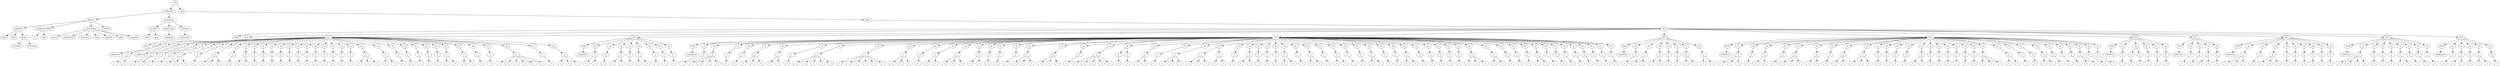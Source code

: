 digraph Tree {
	"t0" [label = "TEI"];
	"t1" [label = "teiHeader"];
	"t2" [label = "fileDesc"];
	"t3" [label = "titleStmt"];
	"t4" [label = "title"];
	"t5" [label = "title"];
	"t6" [label = "author"];
	"t7" [label = "surname"];
	"t8" [label = "forename"];
	"t9" [label = "publicationStmt"];
	"t10" [label = "p"];
	"t11" [label = "idno"];
	"t12" [label = "sourceDesc"];
	"t13" [label = "genre"];
	"t14" [label = "inspiration"];
	"t15" [label = "structure"];
	"t16" [label = "type"];
	"t17" [label = "periode"];
	"t18" [label = "taille"];
	"t19" [label = "permalien"];
	"t20" [label = "edStmt"];
	"t21" [label = "profileDesc"];
	"t22" [label = "creation"];
	"t23" [label = "date"];
	"t24" [label = "date"];
	"t25" [label = "langUsage"];
	"t26" [label = "language"];
	"t27" [label = "textClass"];
	"t28" [label = "keywords"];
	"t29" [label = "term"];
	"t30" [label = "text"];
	"t31" [label = "body"];
	"t32" [label = "div1"];
	"t33" [label = "head"];
	"t34" [label = "div2"];
	"t35" [label = "head"];
	"t36" [label = "listPerson"];
	"t37" [label = "sp"];
	"t38" [label = "p"];
	"t39" [label = "s"];
	"t40" [label = "s"];
	"t41" [label = "div2"];
	"t42" [label = "head"];
	"t43" [label = "listPerson"];
	"t44" [label = "sp"];
	"t45" [label = "p"];
	"t46" [label = "s"];
	"t47" [label = "s"];
	"t48" [label = "sp"];
	"t49" [label = "p"];
	"t50" [label = "s"];
	"t51" [label = "sp"];
	"t52" [label = "p"];
	"t53" [label = "s"];
	"t54" [label = "sp"];
	"t55" [label = "p"];
	"t56" [label = "s"];
	"t57" [label = "s"];
	"t58" [label = "s"];
	"t59" [label = "sp"];
	"t60" [label = "p"];
	"t61" [label = "s"];
	"t62" [label = "sp"];
	"t63" [label = "p"];
	"t64" [label = "s"];
	"t65" [label = "s"];
	"t66" [label = "s"];
	"t67" [label = "sp"];
	"t68" [label = "p"];
	"t69" [label = "s"];
	"t70" [label = "sp"];
	"t71" [label = "p"];
	"t72" [label = "s"];
	"t73" [label = "s"];
	"t74" [label = "sp"];
	"t75" [label = "p"];
	"t76" [label = "s"];
	"t77" [label = "sp"];
	"t78" [label = "p"];
	"t79" [label = "s"];
	"t80" [label = "sp"];
	"t81" [label = "p"];
	"t82" [label = "s"];
	"t83" [label = "sp"];
	"t84" [label = "p"];
	"t85" [label = "s"];
	"t86" [label = "sp"];
	"t87" [label = "p"];
	"t88" [label = "s"];
	"t89" [label = "sp"];
	"t90" [label = "p"];
	"t91" [label = "s"];
	"t92" [label = "sp"];
	"t93" [label = "p"];
	"t94" [label = "s"];
	"t95" [label = "sp"];
	"t96" [label = "p"];
	"t97" [label = "s"];
	"t98" [label = "sp"];
	"t99" [label = "p"];
	"t100" [label = "s"];
	"t101" [label = "sp"];
	"t102" [label = "p"];
	"t103" [label = "s"];
	"t104" [label = "sp"];
	"t105" [label = "p"];
	"t106" [label = "s"];
	"t107" [label = "sp"];
	"t108" [label = "p"];
	"t109" [label = "s"];
	"t110" [label = "sp"];
	"t111" [label = "p"];
	"t112" [label = "s"];
	"t113" [label = "s"];
	"t114" [label = "s"];
	"t115" [label = "sp"];
	"t116" [label = "p"];
	"t117" [label = "s"];
	"t118" [label = "s"];
	"t119" [label = "sp"];
	"t120" [label = "p"];
	"t121" [label = "s"];
	"t122" [label = "sp"];
	"t123" [label = "p"];
	"t124" [label = "s"];
	"t125" [label = "sp"];
	"t126" [label = "p"];
	"t127" [label = "s"];
	"t128" [label = "sp"];
	"t129" [label = "p"];
	"t130" [label = "s"];
	"t131" [label = "sp"];
	"t132" [label = "p"];
	"t133" [label = "s"];
	"t134" [label = "sp"];
	"t135" [label = "p"];
	"t136" [label = "s"];
	"t137" [label = "s"];
	"t138" [label = "sp"];
	"t139" [label = "p"];
	"t140" [label = "s"];
	"t141" [label = "s"];
	"t142" [label = "sp"];
	"t143" [label = "p"];
	"t144" [label = "s"];
	"t145" [label = "sp"];
	"t146" [label = "p"];
	"t147" [label = "s"];
	"t148" [label = "sp"];
	"t149" [label = "p"];
	"t150" [label = "s"];
	"t151" [label = "s"];
	"t152" [label = "s"];
	"t153" [label = "s"];
	"t154" [label = "s"];
	"t155" [label = "s"];
	"t156" [label = "sp"];
	"t157" [label = "p"];
	"t158" [label = "s"];
	"t159" [label = "sp"];
	"t160" [label = "p"];
	"t161" [label = "s"];
	"t162" [label = "s"];
	"t163" [label = "s"];
	"t164" [label = "div2"];
	"t165" [label = "head"];
	"t166" [label = "listPerson"];
	"t167" [label = "sp"];
	"t168" [label = "p"];
	"t169" [label = "s"];
	"t170" [label = "s"];
	"t171" [label = "sp"];
	"t172" [label = "p"];
	"t173" [label = "s"];
	"t174" [label = "sp"];
	"t175" [label = "p"];
	"t176" [label = "s"];
	"t177" [label = "s"];
	"t178" [label = "sp"];
	"t179" [label = "p"];
	"t180" [label = "s"];
	"t181" [label = "sp"];
	"t182" [label = "p"];
	"t183" [label = "s"];
	"t184" [label = "s"];
	"t185" [label = "sp"];
	"t186" [label = "p"];
	"t187" [label = "s"];
	"t188" [label = "sp"];
	"t189" [label = "p"];
	"t190" [label = "s"];
	"t191" [label = "sp"];
	"t192" [label = "p"];
	"t193" [label = "s"];
	"t194" [label = "div2"];
	"t195" [label = "head"];
	"t196" [label = "listPerson"];
	"t197" [label = "sp"];
	"t198" [label = "p"];
	"t199" [label = "s"];
	"t200" [label = "sp"];
	"t201" [label = "p"];
	"t202" [label = "s"];
	"t203" [label = "s"];
	"t204" [label = "s"];
	"t205" [label = "s"];
	"t206" [label = "sp"];
	"t207" [label = "p"];
	"t208" [label = "s"];
	"t209" [label = "sp"];
	"t210" [label = "p"];
	"t211" [label = "s"];
	"t212" [label = "sp"];
	"t213" [label = "p"];
	"t214" [label = "s"];
	"t215" [label = "s"];
	"t216" [label = "s"];
	"t217" [label = "sp"];
	"t218" [label = "p"];
	"t219" [label = "s"];
	"t220" [label = "s"];
	"t221" [label = "sp"];
	"t222" [label = "p"];
	"t223" [label = "s"];
	"t224" [label = "sp"];
	"t225" [label = "p"];
	"t226" [label = "s"];
	"t227" [label = "s"];
	"t228" [label = "s"];
	"t229" [label = "s"];
	"t230" [label = "s"];
	"t231" [label = "sp"];
	"t232" [label = "p"];
	"t233" [label = "s"];
	"t234" [label = "s"];
	"t235" [label = "s"];
	"t236" [label = "s"];
	"t237" [label = "s"];
	"t238" [label = "s"];
	"t239" [label = "sp"];
	"t240" [label = "p"];
	"t241" [label = "s"];
	"t242" [label = "s"];
	"t243" [label = "s"];
	"t244" [label = "sp"];
	"t245" [label = "p"];
	"t246" [label = "s"];
	"t247" [label = "sp"];
	"t248" [label = "p"];
	"t249" [label = "s"];
	"t250" [label = "s"];
	"t251" [label = "sp"];
	"t252" [label = "p"];
	"t253" [label = "s"];
	"t254" [label = "s"];
	"t255" [label = "s"];
	"t256" [label = "sp"];
	"t257" [label = "p"];
	"t258" [label = "s"];
	"t259" [label = "s"];
	"t260" [label = "sp"];
	"t261" [label = "p"];
	"t262" [label = "s"];
	"t263" [label = "sp"];
	"t264" [label = "p"];
	"t265" [label = "s"];
	"t266" [label = "sp"];
	"t267" [label = "p"];
	"t268" [label = "s"];
	"t269" [label = "sp"];
	"t270" [label = "p"];
	"t271" [label = "s"];
	"t272" [label = "s"];
	"t273" [label = "s"];
	"t274" [label = "sp"];
	"t275" [label = "p"];
	"t276" [label = "s"];
	"t277" [label = "s"];
	"t278" [label = "s"];
	"t279" [label = "sp"];
	"t280" [label = "p"];
	"t281" [label = "s"];
	"t282" [label = "sp"];
	"t283" [label = "p"];
	"t284" [label = "s"];
	"t285" [label = "s"];
	"t286" [label = "s"];
	"t287" [label = "s"];
	"t288" [label = "s"];
	"t289" [label = "sp"];
	"t290" [label = "p"];
	"t291" [label = "s"];
	"t292" [label = "p"];
	"t293" [label = "s"];
	"t294" [label = "sp"];
	"t295" [label = "p"];
	"t296" [label = "s"];
	"t297" [label = "s"];
	"t298" [label = "sp"];
	"t299" [label = "p"];
	"t300" [label = "s"];
	"t301" [label = "sp"];
	"t302" [label = "p"];
	"t303" [label = "s"];
	"t304" [label = "s"];
	"t305" [label = "s"];
	"t306" [label = "sp"];
	"t307" [label = "p"];
	"t308" [label = "s"];
	"t309" [label = "s"];
	"t310" [label = "s"];
	"t311" [label = "p"];
	"t312" [label = "s"];
	"t313" [label = "s"];
	"t314" [label = "sp"];
	"t315" [label = "p"];
	"t316" [label = "s"];
	"t317" [label = "sp"];
	"t318" [label = "p"];
	"t319" [label = "s"];
	"t320" [label = "s"];
	"t321" [label = "sp"];
	"t322" [label = "p"];
	"t323" [label = "s"];
	"t324" [label = "sp"];
	"t325" [label = "p"];
	"t326" [label = "s"];
	"t327" [label = "sp"];
	"t328" [label = "p"];
	"t329" [label = "s"];
	"t330" [label = "sp"];
	"t331" [label = "p"];
	"t332" [label = "s"];
	"t333" [label = "s"];
	"t334" [label = "sp"];
	"t335" [label = "p"];
	"t336" [label = "s"];
	"t337" [label = "sp"];
	"t338" [label = "p"];
	"t339" [label = "s"];
	"t340" [label = "s"];
	"t341" [label = "sp"];
	"t342" [label = "p"];
	"t343" [label = "s"];
	"t344" [label = "sp"];
	"t345" [label = "p"];
	"t346" [label = "s"];
	"t347" [label = "s"];
	"t348" [label = "sp"];
	"t349" [label = "p"];
	"t350" [label = "s"];
	"t351" [label = "sp"];
	"t352" [label = "p"];
	"t353" [label = "s"];
	"t354" [label = "sp"];
	"t355" [label = "p"];
	"t356" [label = "s"];
	"t357" [label = "s"];
	"t358" [label = "sp"];
	"t359" [label = "p"];
	"t360" [label = "s"];
	"t361" [label = "sp"];
	"t362" [label = "p"];
	"t363" [label = "s"];
	"t364" [label = "sp"];
	"t365" [label = "p"];
	"t366" [label = "s"];
	"t367" [label = "s"];
	"t368" [label = "sp"];
	"t369" [label = "p"];
	"t370" [label = "s"];
	"t371" [label = "sp"];
	"t372" [label = "p"];
	"t373" [label = "s"];
	"t374" [label = "sp"];
	"t375" [label = "p"];
	"t376" [label = "s"];
	"t377" [label = "sp"];
	"t378" [label = "p"];
	"t379" [label = "s"];
	"t380" [label = "sp"];
	"t381" [label = "p"];
	"t382" [label = "s"];
	"t383" [label = "sp"];
	"t384" [label = "p"];
	"t385" [label = "s"];
	"t386" [label = "s"];
	"t387" [label = "s"];
	"t388" [label = "sp"];
	"t389" [label = "p"];
	"t390" [label = "s"];
	"t391" [label = "s"];
	"t392" [label = "sp"];
	"t393" [label = "p"];
	"t394" [label = "s"];
	"t395" [label = "sp"];
	"t396" [label = "p"];
	"t397" [label = "s"];
	"t398" [label = "sp"];
	"t399" [label = "p"];
	"t400" [label = "s"];
	"t401" [label = "sp"];
	"t402" [label = "p"];
	"t403" [label = "s"];
	"t404" [label = "s"];
	"t405" [label = "sp"];
	"t406" [label = "p"];
	"t407" [label = "s"];
	"t408" [label = "sp"];
	"t409" [label = "p"];
	"t410" [label = "s"];
	"t411" [label = "sp"];
	"t412" [label = "p"];
	"t413" [label = "s"];
	"t414" [label = "sp"];
	"t415" [label = "p"];
	"t416" [label = "s"];
	"t417" [label = "sp"];
	"t418" [label = "p"];
	"t419" [label = "s"];
	"t420" [label = "sp"];
	"t421" [label = "p"];
	"t422" [label = "s"];
	"t423" [label = "sp"];
	"t424" [label = "p"];
	"t425" [label = "s"];
	"t426" [label = "sp"];
	"t427" [label = "p"];
	"t428" [label = "s"];
	"t429" [label = "div2"];
	"t430" [label = "head"];
	"t431" [label = "listPerson"];
	"t432" [label = "sp"];
	"t433" [label = "p"];
	"t434" [label = "s"];
	"t435" [label = "sp"];
	"t436" [label = "p"];
	"t437" [label = "s"];
	"t438" [label = "s"];
	"t439" [label = "sp"];
	"t440" [label = "p"];
	"t441" [label = "s"];
	"t442" [label = "s"];
	"t443" [label = "sp"];
	"t444" [label = "p"];
	"t445" [label = "s"];
	"t446" [label = "sp"];
	"t447" [label = "p"];
	"t448" [label = "s"];
	"t449" [label = "sp"];
	"t450" [label = "p"];
	"t451" [label = "s"];
	"t452" [label = "s"];
	"t453" [label = "sp"];
	"t454" [label = "p"];
	"t455" [label = "s"];
	"t456" [label = "s"];
	"t457" [label = "div2"];
	"t458" [label = "head"];
	"t459" [label = "listPerson"];
	"t460" [label = "sp"];
	"t461" [label = "p"];
	"t462" [label = "s"];
	"t463" [label = "s"];
	"t464" [label = "s"];
	"t465" [label = "sp"];
	"t466" [label = "p"];
	"t467" [label = "s"];
	"t468" [label = "sp"];
	"t469" [label = "p"];
	"t470" [label = "s"];
	"t471" [label = "s"];
	"t472" [label = "sp"];
	"t473" [label = "p"];
	"t474" [label = "s"];
	"t475" [label = "sp"];
	"t476" [label = "p"];
	"t477" [label = "s"];
	"t478" [label = "s"];
	"t479" [label = "s"];
	"t480" [label = "sp"];
	"t481" [label = "p"];
	"t482" [label = "s"];
	"t483" [label = "s"];
	"t484" [label = "sp"];
	"t485" [label = "p"];
	"t486" [label = "s"];
	"t487" [label = "sp"];
	"t488" [label = "p"];
	"t489" [label = "s"];
	"t490" [label = "s"];
	"t491" [label = "sp"];
	"t492" [label = "p"];
	"t493" [label = "s"];
	"t494" [label = "s"];
	"t495" [label = "s"];
	"t496" [label = "sp"];
	"t497" [label = "p"];
	"t498" [label = "s"];
	"t499" [label = "sp"];
	"t500" [label = "p"];
	"t501" [label = "s"];
	"t502" [label = "sp"];
	"t503" [label = "p"];
	"t504" [label = "s"];
	"t505" [label = "sp"];
	"t506" [label = "p"];
	"t507" [label = "s"];
	"t508" [label = "sp"];
	"t509" [label = "p"];
	"t510" [label = "s"];
	"t511" [label = "s"];
	"t512" [label = "sp"];
	"t513" [label = "p"];
	"t514" [label = "s"];
	"t515" [label = "sp"];
	"t516" [label = "p"];
	"t517" [label = "s"];
	"t518" [label = "sp"];
	"t519" [label = "p"];
	"t520" [label = "s"];
	"t521" [label = "sp"];
	"t522" [label = "p"];
	"t523" [label = "s"];
	"t524" [label = "sp"];
	"t525" [label = "p"];
	"t526" [label = "s"];
	"t527" [label = "sp"];
	"t528" [label = "p"];
	"t529" [label = "s"];
	"t530" [label = "sp"];
	"t531" [label = "p"];
	"t532" [label = "s"];
	"t533" [label = "s"];
	"t534" [label = "s"];
	"t535" [label = "sp"];
	"t536" [label = "p"];
	"t537" [label = "s"];
	"t538" [label = "s"];
	"t539" [label = "sp"];
	"t540" [label = "p"];
	"t541" [label = "s"];
	"t542" [label = "sp"];
	"t543" [label = "p"];
	"t544" [label = "s"];
	"t545" [label = "sp"];
	"t546" [label = "p"];
	"t547" [label = "s"];
	"t548" [label = "s"];
	"t549" [label = "sp"];
	"t550" [label = "p"];
	"t551" [label = "s"];
	"t552" [label = "sp"];
	"t553" [label = "p"];
	"t554" [label = "s"];
	"t555" [label = "sp"];
	"t556" [label = "p"];
	"t557" [label = "s"];
	"t558" [label = "sp"];
	"t559" [label = "p"];
	"t560" [label = "s"];
	"t561" [label = "s"];
	"t562" [label = "sp"];
	"t563" [label = "p"];
	"t564" [label = "s"];
	"t565" [label = "sp"];
	"t566" [label = "p"];
	"t567" [label = "s"];
	"t568" [label = "div2"];
	"t569" [label = "head"];
	"t570" [label = "listPerson"];
	"t571" [label = "sp"];
	"t572" [label = "p"];
	"t573" [label = "s"];
	"t574" [label = "sp"];
	"t575" [label = "p"];
	"t576" [label = "s"];
	"t577" [label = "p"];
	"t578" [label = "s"];
	"t579" [label = "sp"];
	"t580" [label = "p"];
	"t581" [label = "s"];
	"t582" [label = "sp"];
	"t583" [label = "p"];
	"t584" [label = "s"];
	"t585" [label = "sp"];
	"t586" [label = "p"];
	"t587" [label = "s"];
	"t588" [label = "div2"];
	"t589" [label = "head"];
	"t590" [label = "listPerson"];
	"t591" [label = "sp"];
	"t592" [label = "p"];
	"t593" [label = "s"];
	"t594" [label = "sp"];
	"t595" [label = "p"];
	"t596" [label = "s"];
	"t597" [label = "sp"];
	"t598" [label = "p"];
	"t599" [label = "s"];
	"t600" [label = "s"];
	"t601" [label = "sp"];
	"t602" [label = "p"];
	"t603" [label = "s"];
	"t604" [label = "div2"];
	"t605" [label = "head"];
	"t606" [label = "listPerson"];
	"t607" [label = "sp"];
	"t608" [label = "p"];
	"t609" [label = "s"];
	"t610" [label = "s"];
	"t611" [label = "s"];
	"t612" [label = "sp"];
	"t613" [label = "p"];
	"t614" [label = "s"];
	"t615" [label = "sp"];
	"t616" [label = "p"];
	"t617" [label = "s"];
	"t618" [label = "s"];
	"t619" [label = "s"];
	"t620" [label = "sp"];
	"t621" [label = "p"];
	"t622" [label = "s"];
	"t623" [label = "sp"];
	"t624" [label = "p"];
	"t625" [label = "s"];
	"t626" [label = "sp"];
	"t627" [label = "p"];
	"t628" [label = "s"];
	"t629" [label = "sp"];
	"t630" [label = "p"];
	"t631" [label = "s"];
	"t632" [label = "sp"];
	"t633" [label = "p"];
	"t634" [label = "s"];
	"t635" [label = "sp"];
	"t636" [label = "p"];
	"t637" [label = "s"];
	"t638" [label = "div2"];
	"t639" [label = "head"];
	"t640" [label = "listPerson"];
	"t641" [label = "sp"];
	"t642" [label = "p"];
	"t643" [label = "s"];
	"t644" [label = "s"];
	"t645" [label = "s"];
	"t646" [label = "s"];
	"t647" [label = "sp"];
	"t648" [label = "p"];
	"t649" [label = "s"];
	"t650" [label = "sp"];
	"t651" [label = "p"];
	"t652" [label = "s"];
	"t653" [label = "sp"];
	"t654" [label = "p"];
	"t655" [label = "s"];
	"t656" [label = "sp"];
	"t657" [label = "p"];
	"t658" [label = "s"];
	"t659" [label = "s"];
	"t660" [label = "sp"];
	"t661" [label = "p"];
	"t662" [label = "s"];
	"t663" [label = "sp"];
	"t664" [label = "p"];
	"t665" [label = "s"];
	"t666" [label = "sp"];
	"t667" [label = "p"];
	"t668" [label = "s"];
	"t669" [label = "div2"];
	"t670" [label = "head"];
	"t671" [label = "listPerson"];
	"t672" [label = "sp"];
	"t673" [label = "p"];
	"t674" [label = "s"];
	"t675" [label = "sp"];
	"t676" [label = "p"];
	"t677" [label = "s"];
	"t678" [label = "s"];
	"t679" [label = "sp"];
	"t680" [label = "p"];
	"t681" [label = "s"];
	"t682" [label = "sp"];
	"t683" [label = "p"];
	"t684" [label = "s"];
	"t685" [label = "s"];
	"t686" [label = "sp"];
	"t687" [label = "p"];
	"t688" [label = "s"];
	"t0" -> "t1";
	"t1" -> "t2";
	"t2" -> "t3";
	"t3" -> "t4";
	"t3" -> "t5";
	"t3" -> "t6";
	"t6" -> "t7";
	"t6" -> "t8";
	"t2" -> "t9";
	"t9" -> "t10";
	"t9" -> "t11";
	"t2" -> "t12";
	"t12" -> "t13";
	"t12" -> "t14";
	"t12" -> "t15";
	"t12" -> "t16";
	"t12" -> "t17";
	"t12" -> "t18";
	"t12" -> "t19";
	"t2" -> "t20";
	"t1" -> "t21";
	"t21" -> "t22";
	"t22" -> "t23";
	"t22" -> "t24";
	"t21" -> "t25";
	"t25" -> "t26";
	"t21" -> "t27";
	"t27" -> "t28";
	"t28" -> "t29";
	"t0" -> "t30";
	"t30" -> "t31";
	"t31" -> "t32";
	"t32" -> "t33";
	"t32" -> "t34";
	"t34" -> "t35";
	"t35" -> "t36";
	"t34" -> "t37";
	"t37" -> "t38";
	"t38" -> "t39";
	"t38" -> "t40";
	"t32" -> "t41";
	"t41" -> "t42";
	"t42" -> "t43";
	"t41" -> "t44";
	"t44" -> "t45";
	"t45" -> "t46";
	"t45" -> "t47";
	"t41" -> "t48";
	"t48" -> "t49";
	"t49" -> "t50";
	"t41" -> "t51";
	"t51" -> "t52";
	"t52" -> "t53";
	"t41" -> "t54";
	"t54" -> "t55";
	"t55" -> "t56";
	"t55" -> "t57";
	"t55" -> "t58";
	"t41" -> "t59";
	"t59" -> "t60";
	"t60" -> "t61";
	"t41" -> "t62";
	"t62" -> "t63";
	"t63" -> "t64";
	"t63" -> "t65";
	"t63" -> "t66";
	"t41" -> "t67";
	"t67" -> "t68";
	"t68" -> "t69";
	"t41" -> "t70";
	"t70" -> "t71";
	"t71" -> "t72";
	"t71" -> "t73";
	"t41" -> "t74";
	"t74" -> "t75";
	"t75" -> "t76";
	"t41" -> "t77";
	"t77" -> "t78";
	"t78" -> "t79";
	"t41" -> "t80";
	"t80" -> "t81";
	"t81" -> "t82";
	"t41" -> "t83";
	"t83" -> "t84";
	"t84" -> "t85";
	"t41" -> "t86";
	"t86" -> "t87";
	"t87" -> "t88";
	"t41" -> "t89";
	"t89" -> "t90";
	"t90" -> "t91";
	"t41" -> "t92";
	"t92" -> "t93";
	"t93" -> "t94";
	"t41" -> "t95";
	"t95" -> "t96";
	"t96" -> "t97";
	"t41" -> "t98";
	"t98" -> "t99";
	"t99" -> "t100";
	"t41" -> "t101";
	"t101" -> "t102";
	"t102" -> "t103";
	"t41" -> "t104";
	"t104" -> "t105";
	"t105" -> "t106";
	"t41" -> "t107";
	"t107" -> "t108";
	"t108" -> "t109";
	"t41" -> "t110";
	"t110" -> "t111";
	"t111" -> "t112";
	"t111" -> "t113";
	"t111" -> "t114";
	"t41" -> "t115";
	"t115" -> "t116";
	"t116" -> "t117";
	"t116" -> "t118";
	"t41" -> "t119";
	"t119" -> "t120";
	"t120" -> "t121";
	"t41" -> "t122";
	"t122" -> "t123";
	"t123" -> "t124";
	"t41" -> "t125";
	"t125" -> "t126";
	"t126" -> "t127";
	"t41" -> "t128";
	"t128" -> "t129";
	"t129" -> "t130";
	"t41" -> "t131";
	"t131" -> "t132";
	"t132" -> "t133";
	"t41" -> "t134";
	"t134" -> "t135";
	"t135" -> "t136";
	"t135" -> "t137";
	"t41" -> "t138";
	"t138" -> "t139";
	"t139" -> "t140";
	"t139" -> "t141";
	"t41" -> "t142";
	"t142" -> "t143";
	"t143" -> "t144";
	"t41" -> "t145";
	"t145" -> "t146";
	"t146" -> "t147";
	"t41" -> "t148";
	"t148" -> "t149";
	"t149" -> "t150";
	"t149" -> "t151";
	"t149" -> "t152";
	"t149" -> "t153";
	"t149" -> "t154";
	"t149" -> "t155";
	"t41" -> "t156";
	"t156" -> "t157";
	"t157" -> "t158";
	"t41" -> "t159";
	"t159" -> "t160";
	"t160" -> "t161";
	"t160" -> "t162";
	"t160" -> "t163";
	"t32" -> "t164";
	"t164" -> "t165";
	"t165" -> "t166";
	"t164" -> "t167";
	"t167" -> "t168";
	"t168" -> "t169";
	"t168" -> "t170";
	"t164" -> "t171";
	"t171" -> "t172";
	"t172" -> "t173";
	"t164" -> "t174";
	"t174" -> "t175";
	"t175" -> "t176";
	"t175" -> "t177";
	"t164" -> "t178";
	"t178" -> "t179";
	"t179" -> "t180";
	"t164" -> "t181";
	"t181" -> "t182";
	"t182" -> "t183";
	"t182" -> "t184";
	"t164" -> "t185";
	"t185" -> "t186";
	"t186" -> "t187";
	"t164" -> "t188";
	"t188" -> "t189";
	"t189" -> "t190";
	"t164" -> "t191";
	"t191" -> "t192";
	"t192" -> "t193";
	"t32" -> "t194";
	"t194" -> "t195";
	"t195" -> "t196";
	"t194" -> "t197";
	"t197" -> "t198";
	"t198" -> "t199";
	"t194" -> "t200";
	"t200" -> "t201";
	"t201" -> "t202";
	"t201" -> "t203";
	"t201" -> "t204";
	"t201" -> "t205";
	"t194" -> "t206";
	"t206" -> "t207";
	"t207" -> "t208";
	"t194" -> "t209";
	"t209" -> "t210";
	"t210" -> "t211";
	"t194" -> "t212";
	"t212" -> "t213";
	"t213" -> "t214";
	"t213" -> "t215";
	"t213" -> "t216";
	"t194" -> "t217";
	"t217" -> "t218";
	"t218" -> "t219";
	"t218" -> "t220";
	"t194" -> "t221";
	"t221" -> "t222";
	"t222" -> "t223";
	"t194" -> "t224";
	"t224" -> "t225";
	"t225" -> "t226";
	"t225" -> "t227";
	"t225" -> "t228";
	"t225" -> "t229";
	"t225" -> "t230";
	"t194" -> "t231";
	"t231" -> "t232";
	"t232" -> "t233";
	"t232" -> "t234";
	"t232" -> "t235";
	"t232" -> "t236";
	"t232" -> "t237";
	"t232" -> "t238";
	"t194" -> "t239";
	"t239" -> "t240";
	"t240" -> "t241";
	"t240" -> "t242";
	"t240" -> "t243";
	"t194" -> "t244";
	"t244" -> "t245";
	"t245" -> "t246";
	"t194" -> "t247";
	"t247" -> "t248";
	"t248" -> "t249";
	"t248" -> "t250";
	"t194" -> "t251";
	"t251" -> "t252";
	"t252" -> "t253";
	"t252" -> "t254";
	"t252" -> "t255";
	"t194" -> "t256";
	"t256" -> "t257";
	"t257" -> "t258";
	"t257" -> "t259";
	"t194" -> "t260";
	"t260" -> "t261";
	"t261" -> "t262";
	"t194" -> "t263";
	"t263" -> "t264";
	"t264" -> "t265";
	"t194" -> "t266";
	"t266" -> "t267";
	"t267" -> "t268";
	"t194" -> "t269";
	"t269" -> "t270";
	"t270" -> "t271";
	"t270" -> "t272";
	"t270" -> "t273";
	"t194" -> "t274";
	"t274" -> "t275";
	"t275" -> "t276";
	"t275" -> "t277";
	"t275" -> "t278";
	"t194" -> "t279";
	"t279" -> "t280";
	"t280" -> "t281";
	"t194" -> "t282";
	"t282" -> "t283";
	"t283" -> "t284";
	"t283" -> "t285";
	"t283" -> "t286";
	"t283" -> "t287";
	"t283" -> "t288";
	"t194" -> "t289";
	"t289" -> "t290";
	"t290" -> "t291";
	"t289" -> "t292";
	"t292" -> "t293";
	"t194" -> "t294";
	"t294" -> "t295";
	"t295" -> "t296";
	"t295" -> "t297";
	"t194" -> "t298";
	"t298" -> "t299";
	"t299" -> "t300";
	"t194" -> "t301";
	"t301" -> "t302";
	"t302" -> "t303";
	"t302" -> "t304";
	"t302" -> "t305";
	"t194" -> "t306";
	"t306" -> "t307";
	"t307" -> "t308";
	"t307" -> "t309";
	"t307" -> "t310";
	"t306" -> "t311";
	"t311" -> "t312";
	"t311" -> "t313";
	"t194" -> "t314";
	"t314" -> "t315";
	"t315" -> "t316";
	"t194" -> "t317";
	"t317" -> "t318";
	"t318" -> "t319";
	"t318" -> "t320";
	"t194" -> "t321";
	"t321" -> "t322";
	"t322" -> "t323";
	"t194" -> "t324";
	"t324" -> "t325";
	"t325" -> "t326";
	"t194" -> "t327";
	"t327" -> "t328";
	"t328" -> "t329";
	"t194" -> "t330";
	"t330" -> "t331";
	"t331" -> "t332";
	"t331" -> "t333";
	"t194" -> "t334";
	"t334" -> "t335";
	"t335" -> "t336";
	"t194" -> "t337";
	"t337" -> "t338";
	"t338" -> "t339";
	"t338" -> "t340";
	"t194" -> "t341";
	"t341" -> "t342";
	"t342" -> "t343";
	"t194" -> "t344";
	"t344" -> "t345";
	"t345" -> "t346";
	"t345" -> "t347";
	"t194" -> "t348";
	"t348" -> "t349";
	"t349" -> "t350";
	"t194" -> "t351";
	"t351" -> "t352";
	"t352" -> "t353";
	"t194" -> "t354";
	"t354" -> "t355";
	"t355" -> "t356";
	"t355" -> "t357";
	"t194" -> "t358";
	"t358" -> "t359";
	"t359" -> "t360";
	"t194" -> "t361";
	"t361" -> "t362";
	"t362" -> "t363";
	"t194" -> "t364";
	"t364" -> "t365";
	"t365" -> "t366";
	"t365" -> "t367";
	"t194" -> "t368";
	"t368" -> "t369";
	"t369" -> "t370";
	"t194" -> "t371";
	"t371" -> "t372";
	"t372" -> "t373";
	"t194" -> "t374";
	"t374" -> "t375";
	"t375" -> "t376";
	"t194" -> "t377";
	"t377" -> "t378";
	"t378" -> "t379";
	"t194" -> "t380";
	"t380" -> "t381";
	"t381" -> "t382";
	"t194" -> "t383";
	"t383" -> "t384";
	"t384" -> "t385";
	"t384" -> "t386";
	"t384" -> "t387";
	"t194" -> "t388";
	"t388" -> "t389";
	"t389" -> "t390";
	"t389" -> "t391";
	"t194" -> "t392";
	"t392" -> "t393";
	"t393" -> "t394";
	"t194" -> "t395";
	"t395" -> "t396";
	"t396" -> "t397";
	"t194" -> "t398";
	"t398" -> "t399";
	"t399" -> "t400";
	"t194" -> "t401";
	"t401" -> "t402";
	"t402" -> "t403";
	"t402" -> "t404";
	"t194" -> "t405";
	"t405" -> "t406";
	"t406" -> "t407";
	"t194" -> "t408";
	"t408" -> "t409";
	"t409" -> "t410";
	"t194" -> "t411";
	"t411" -> "t412";
	"t412" -> "t413";
	"t194" -> "t414";
	"t414" -> "t415";
	"t415" -> "t416";
	"t194" -> "t417";
	"t417" -> "t418";
	"t418" -> "t419";
	"t194" -> "t420";
	"t420" -> "t421";
	"t421" -> "t422";
	"t194" -> "t423";
	"t423" -> "t424";
	"t424" -> "t425";
	"t194" -> "t426";
	"t426" -> "t427";
	"t427" -> "t428";
	"t32" -> "t429";
	"t429" -> "t430";
	"t430" -> "t431";
	"t429" -> "t432";
	"t432" -> "t433";
	"t433" -> "t434";
	"t429" -> "t435";
	"t435" -> "t436";
	"t436" -> "t437";
	"t436" -> "t438";
	"t429" -> "t439";
	"t439" -> "t440";
	"t440" -> "t441";
	"t440" -> "t442";
	"t429" -> "t443";
	"t443" -> "t444";
	"t444" -> "t445";
	"t429" -> "t446";
	"t446" -> "t447";
	"t447" -> "t448";
	"t429" -> "t449";
	"t449" -> "t450";
	"t450" -> "t451";
	"t450" -> "t452";
	"t429" -> "t453";
	"t453" -> "t454";
	"t454" -> "t455";
	"t454" -> "t456";
	"t32" -> "t457";
	"t457" -> "t458";
	"t458" -> "t459";
	"t457" -> "t460";
	"t460" -> "t461";
	"t461" -> "t462";
	"t461" -> "t463";
	"t461" -> "t464";
	"t457" -> "t465";
	"t465" -> "t466";
	"t466" -> "t467";
	"t457" -> "t468";
	"t468" -> "t469";
	"t469" -> "t470";
	"t469" -> "t471";
	"t457" -> "t472";
	"t472" -> "t473";
	"t473" -> "t474";
	"t457" -> "t475";
	"t475" -> "t476";
	"t476" -> "t477";
	"t476" -> "t478";
	"t476" -> "t479";
	"t457" -> "t480";
	"t480" -> "t481";
	"t481" -> "t482";
	"t481" -> "t483";
	"t457" -> "t484";
	"t484" -> "t485";
	"t485" -> "t486";
	"t457" -> "t487";
	"t487" -> "t488";
	"t488" -> "t489";
	"t488" -> "t490";
	"t457" -> "t491";
	"t491" -> "t492";
	"t492" -> "t493";
	"t492" -> "t494";
	"t492" -> "t495";
	"t457" -> "t496";
	"t496" -> "t497";
	"t497" -> "t498";
	"t457" -> "t499";
	"t499" -> "t500";
	"t500" -> "t501";
	"t457" -> "t502";
	"t502" -> "t503";
	"t503" -> "t504";
	"t457" -> "t505";
	"t505" -> "t506";
	"t506" -> "t507";
	"t457" -> "t508";
	"t508" -> "t509";
	"t509" -> "t510";
	"t509" -> "t511";
	"t457" -> "t512";
	"t512" -> "t513";
	"t513" -> "t514";
	"t457" -> "t515";
	"t515" -> "t516";
	"t516" -> "t517";
	"t457" -> "t518";
	"t518" -> "t519";
	"t519" -> "t520";
	"t457" -> "t521";
	"t521" -> "t522";
	"t522" -> "t523";
	"t457" -> "t524";
	"t524" -> "t525";
	"t525" -> "t526";
	"t457" -> "t527";
	"t527" -> "t528";
	"t528" -> "t529";
	"t457" -> "t530";
	"t530" -> "t531";
	"t531" -> "t532";
	"t531" -> "t533";
	"t531" -> "t534";
	"t457" -> "t535";
	"t535" -> "t536";
	"t536" -> "t537";
	"t536" -> "t538";
	"t457" -> "t539";
	"t539" -> "t540";
	"t540" -> "t541";
	"t457" -> "t542";
	"t542" -> "t543";
	"t543" -> "t544";
	"t457" -> "t545";
	"t545" -> "t546";
	"t546" -> "t547";
	"t546" -> "t548";
	"t457" -> "t549";
	"t549" -> "t550";
	"t550" -> "t551";
	"t457" -> "t552";
	"t552" -> "t553";
	"t553" -> "t554";
	"t457" -> "t555";
	"t555" -> "t556";
	"t556" -> "t557";
	"t457" -> "t558";
	"t558" -> "t559";
	"t559" -> "t560";
	"t559" -> "t561";
	"t457" -> "t562";
	"t562" -> "t563";
	"t563" -> "t564";
	"t457" -> "t565";
	"t565" -> "t566";
	"t566" -> "t567";
	"t32" -> "t568";
	"t568" -> "t569";
	"t569" -> "t570";
	"t568" -> "t571";
	"t571" -> "t572";
	"t572" -> "t573";
	"t568" -> "t574";
	"t574" -> "t575";
	"t575" -> "t576";
	"t574" -> "t577";
	"t577" -> "t578";
	"t568" -> "t579";
	"t579" -> "t580";
	"t580" -> "t581";
	"t568" -> "t582";
	"t582" -> "t583";
	"t583" -> "t584";
	"t568" -> "t585";
	"t585" -> "t586";
	"t586" -> "t587";
	"t32" -> "t588";
	"t588" -> "t589";
	"t589" -> "t590";
	"t588" -> "t591";
	"t591" -> "t592";
	"t592" -> "t593";
	"t588" -> "t594";
	"t594" -> "t595";
	"t595" -> "t596";
	"t588" -> "t597";
	"t597" -> "t598";
	"t598" -> "t599";
	"t598" -> "t600";
	"t588" -> "t601";
	"t601" -> "t602";
	"t602" -> "t603";
	"t32" -> "t604";
	"t604" -> "t605";
	"t605" -> "t606";
	"t604" -> "t607";
	"t607" -> "t608";
	"t608" -> "t609";
	"t608" -> "t610";
	"t608" -> "t611";
	"t604" -> "t612";
	"t612" -> "t613";
	"t613" -> "t614";
	"t604" -> "t615";
	"t615" -> "t616";
	"t616" -> "t617";
	"t616" -> "t618";
	"t616" -> "t619";
	"t604" -> "t620";
	"t620" -> "t621";
	"t621" -> "t622";
	"t604" -> "t623";
	"t623" -> "t624";
	"t624" -> "t625";
	"t604" -> "t626";
	"t626" -> "t627";
	"t627" -> "t628";
	"t604" -> "t629";
	"t629" -> "t630";
	"t630" -> "t631";
	"t604" -> "t632";
	"t632" -> "t633";
	"t633" -> "t634";
	"t604" -> "t635";
	"t635" -> "t636";
	"t636" -> "t637";
	"t32" -> "t638";
	"t638" -> "t639";
	"t639" -> "t640";
	"t638" -> "t641";
	"t641" -> "t642";
	"t642" -> "t643";
	"t642" -> "t644";
	"t642" -> "t645";
	"t642" -> "t646";
	"t638" -> "t647";
	"t647" -> "t648";
	"t648" -> "t649";
	"t638" -> "t650";
	"t650" -> "t651";
	"t651" -> "t652";
	"t638" -> "t653";
	"t653" -> "t654";
	"t654" -> "t655";
	"t638" -> "t656";
	"t656" -> "t657";
	"t657" -> "t658";
	"t657" -> "t659";
	"t638" -> "t660";
	"t660" -> "t661";
	"t661" -> "t662";
	"t638" -> "t663";
	"t663" -> "t664";
	"t664" -> "t665";
	"t638" -> "t666";
	"t666" -> "t667";
	"t667" -> "t668";
	"t32" -> "t669";
	"t669" -> "t670";
	"t670" -> "t671";
	"t669" -> "t672";
	"t672" -> "t673";
	"t673" -> "t674";
	"t669" -> "t675";
	"t675" -> "t676";
	"t676" -> "t677";
	"t676" -> "t678";
	"t669" -> "t679";
	"t679" -> "t680";
	"t680" -> "t681";
	"t669" -> "t682";
	"t682" -> "t683";
	"t683" -> "t684";
	"t683" -> "t685";
	"t669" -> "t686";
	"t686" -> "t687";
	"t687" -> "t688";
}
